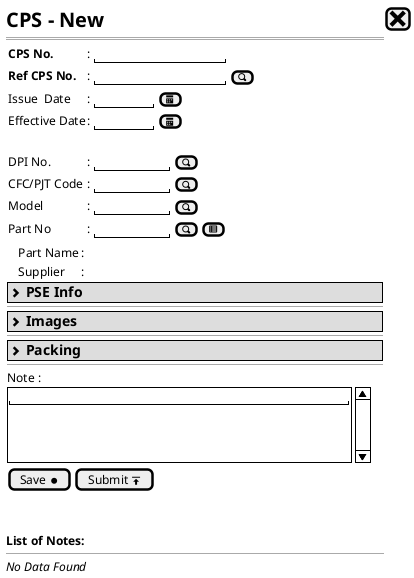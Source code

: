 @startuml
@startsalt
{
  <b><size:20>CPS - New |[<size:25><&x>]|*
  ==
  {
    {
      <b>CPS No.      |:{|"                "|}|*
      <b>Ref CPS No.  |:{|"                "| [<&magnifying-glass>]}| *
      Issue  Date     |:{|"       "| [<&calendar>]|}
      Effective Date  |:{|"       "| [<&calendar>]|}
      .
      DPI No.         |:{|"         "| [<&magnifying-glass>]}| *
      CFC/PJT Code    |:{|"         "| [<&magnifying-glass>]}
      Model           |:{|"         "| [<&magnifying-glass>]}
      Part No         |:{|"         "| [<&magnifying-glass>] | [<&spreadsheet>]}
    }
    {
      .|.|Part Name   |: ||*
      .|.|Supplier    |: {||}
    }
    {*
      <b><size:14> <&chevron-right> PSE Info
    }
    --
    {*
      <b><size:14> <&chevron-right> Images
    }
    --
    {*
      <b><size:14> <&chevron-right> Packing
    }
    --
    Note :
    {SI
      "                                          "
      .
      .
      .
    }
  }
  {[Save <&media-record>] | [Submit <&data-transfer-upload>]}
  .
  .
  <b>List of Notes:
  --
  <i>No Data Found   
}
@endsalt
@enduml
